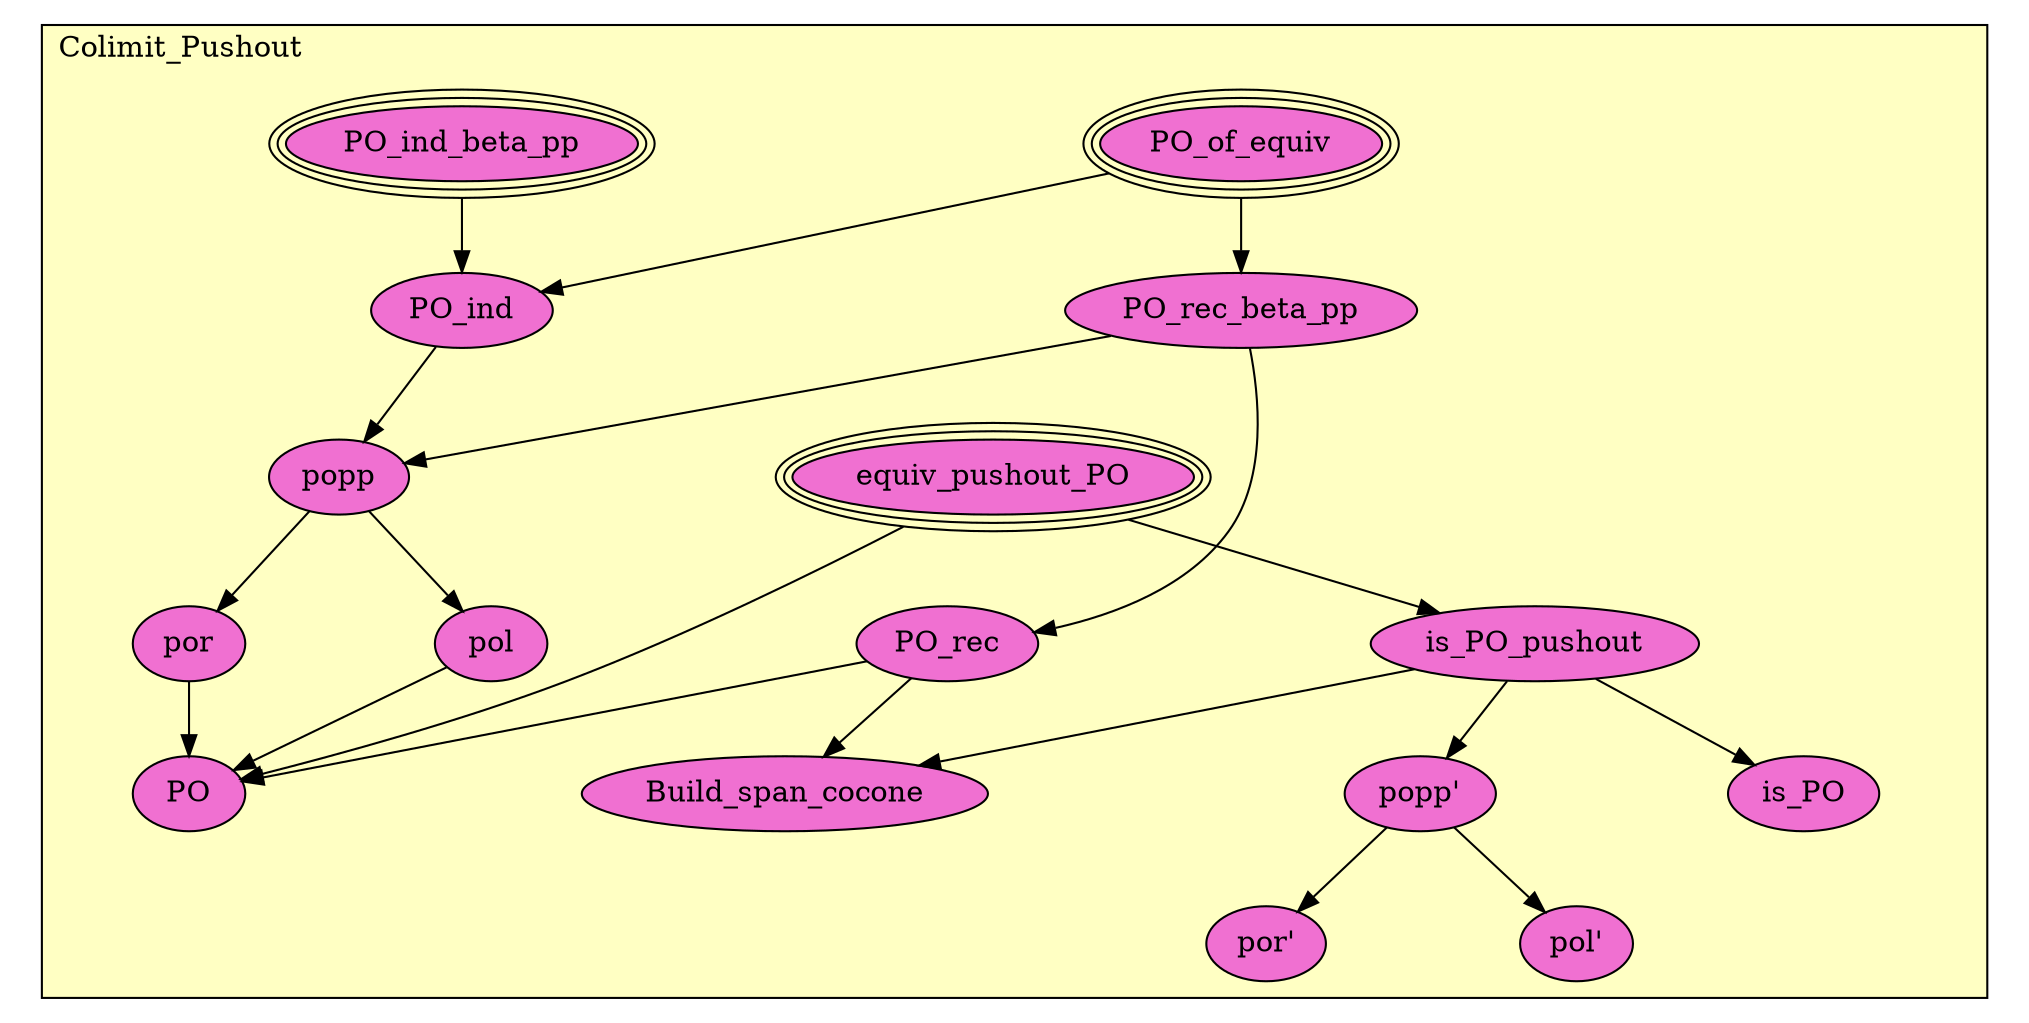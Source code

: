 digraph HoTT_Colimits_Colimit_Pushout {
  graph [ratio=0.5]
  node [style=filled]
Colimit_Pushout_equiv_pushout_PO [label="equiv_pushout_PO", URL=<Colimit_Pushout.html#equiv_pushout_PO>, peripheries=3, fillcolor="#F070D1"] ;
Colimit_Pushout_is_PO_pushout [label="is_PO_pushout", URL=<Colimit_Pushout.html#is_PO_pushout>, fillcolor="#F070D1"] ;
Colimit_Pushout_PO_of_equiv [label="PO_of_equiv", URL=<Colimit_Pushout.html#PO_of_equiv>, peripheries=3, fillcolor="#F070D1"] ;
Colimit_Pushout_PO_rec_beta_pp [label="PO_rec_beta_pp", URL=<Colimit_Pushout.html#PO_rec_beta_pp>, fillcolor="#F070D1"] ;
Colimit_Pushout_PO_rec [label="PO_rec", URL=<Colimit_Pushout.html#PO_rec>, fillcolor="#F070D1"] ;
Colimit_Pushout_PO_ind_beta_pp [label="PO_ind_beta_pp", URL=<Colimit_Pushout.html#PO_ind_beta_pp>, peripheries=3, fillcolor="#F070D1"] ;
Colimit_Pushout_PO_ind [label="PO_ind", URL=<Colimit_Pushout.html#PO_ind>, fillcolor="#F070D1"] ;
Colimit_Pushout_popp [label="popp", URL=<Colimit_Pushout.html#popp>, fillcolor="#F070D1"] ;
Colimit_Pushout_por [label="por", URL=<Colimit_Pushout.html#por>, fillcolor="#F070D1"] ;
Colimit_Pushout_pol [label="pol", URL=<Colimit_Pushout.html#pol>, fillcolor="#F070D1"] ;
Colimit_Pushout_PO [label="PO", URL=<Colimit_Pushout.html#PO>, fillcolor="#F070D1"] ;
Colimit_Pushout_is_PO [label="is_PO", URL=<Colimit_Pushout.html#is_PO>, fillcolor="#F070D1"] ;
Colimit_Pushout_popp_ [label="popp'", URL=<Colimit_Pushout.html#popp'>, fillcolor="#F070D1"] ;
Colimit_Pushout_por_ [label="por'", URL=<Colimit_Pushout.html#por'>, fillcolor="#F070D1"] ;
Colimit_Pushout_pol_ [label="pol'", URL=<Colimit_Pushout.html#pol'>, fillcolor="#F070D1"] ;
Colimit_Pushout_Build_span_cocone [label="Build_span_cocone", URL=<Colimit_Pushout.html#Build_span_cocone>, fillcolor="#F070D1"] ;
  Colimit_Pushout_equiv_pushout_PO -> Colimit_Pushout_is_PO_pushout [] ;
  Colimit_Pushout_equiv_pushout_PO -> Colimit_Pushout_PO [] ;
  Colimit_Pushout_is_PO_pushout -> Colimit_Pushout_is_PO [] ;
  Colimit_Pushout_is_PO_pushout -> Colimit_Pushout_popp_ [] ;
  Colimit_Pushout_is_PO_pushout -> Colimit_Pushout_Build_span_cocone [] ;
  Colimit_Pushout_PO_of_equiv -> Colimit_Pushout_PO_rec_beta_pp [] ;
  Colimit_Pushout_PO_of_equiv -> Colimit_Pushout_PO_ind [] ;
  Colimit_Pushout_PO_rec_beta_pp -> Colimit_Pushout_PO_rec [] ;
  Colimit_Pushout_PO_rec_beta_pp -> Colimit_Pushout_popp [] ;
  Colimit_Pushout_PO_rec -> Colimit_Pushout_PO [] ;
  Colimit_Pushout_PO_rec -> Colimit_Pushout_Build_span_cocone [] ;
  Colimit_Pushout_PO_ind_beta_pp -> Colimit_Pushout_PO_ind [] ;
  Colimit_Pushout_PO_ind -> Colimit_Pushout_popp [] ;
  Colimit_Pushout_popp -> Colimit_Pushout_por [] ;
  Colimit_Pushout_popp -> Colimit_Pushout_pol [] ;
  Colimit_Pushout_por -> Colimit_Pushout_PO [] ;
  Colimit_Pushout_pol -> Colimit_Pushout_PO [] ;
  Colimit_Pushout_popp_ -> Colimit_Pushout_por_ [] ;
  Colimit_Pushout_popp_ -> Colimit_Pushout_pol_ [] ;
subgraph cluster_Colimit_Pushout { label="Colimit_Pushout"; fillcolor="#FFFFC3"; labeljust=l; style=filled 
Colimit_Pushout_Build_span_cocone; Colimit_Pushout_pol_; Colimit_Pushout_por_; Colimit_Pushout_popp_; Colimit_Pushout_is_PO; Colimit_Pushout_PO; Colimit_Pushout_pol; Colimit_Pushout_por; Colimit_Pushout_popp; Colimit_Pushout_PO_ind; Colimit_Pushout_PO_ind_beta_pp; Colimit_Pushout_PO_rec; Colimit_Pushout_PO_rec_beta_pp; Colimit_Pushout_PO_of_equiv; Colimit_Pushout_is_PO_pushout; Colimit_Pushout_equiv_pushout_PO; };
} /* END */
